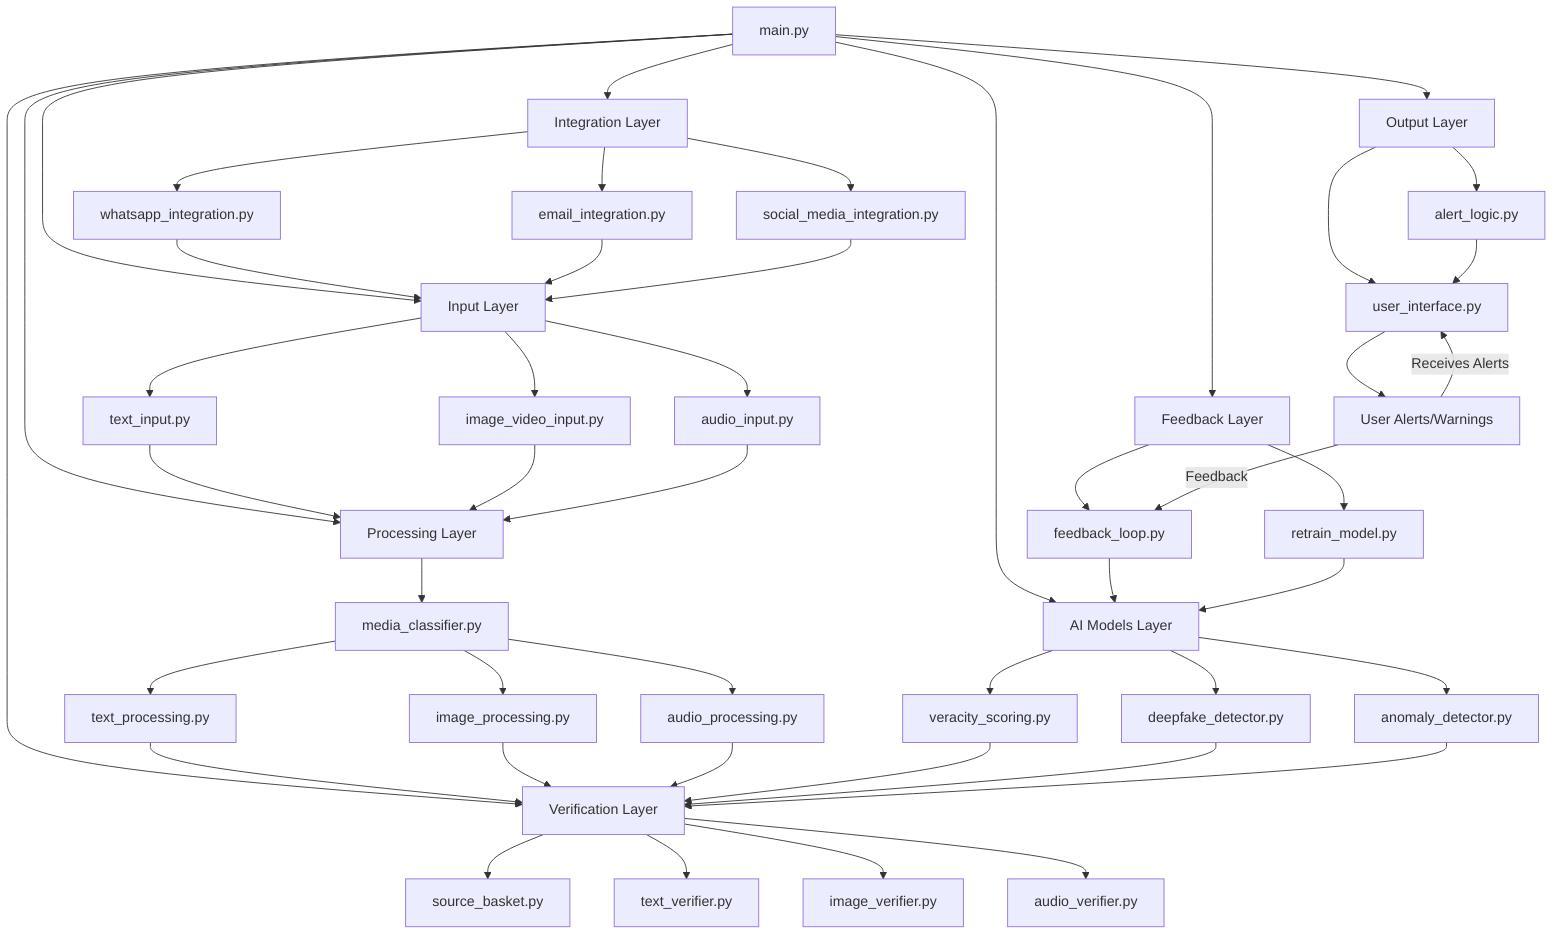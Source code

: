 graph TD
    %% Main Entry
    A[main.py] --> B1[Input Layer]
    A --> C1[Processing Layer]
    A --> D1[Verification Layer]
    A --> E1[AI Models Layer]
    A --> F1[Output Layer]
    A --> G1[Feedback Layer]
    A --> H1[Integration Layer]

    %% Input Layer
    B1 --> B2[text_input.py]
    B1 --> B3[image_video_input.py]
    B1 --> B4[audio_input.py]
    B2 --> C1
    B3 --> C1
    B4 --> C1

    %% Processing Layer
    C1 --> C2[media_classifier.py]
    C2 --> C3[text_processing.py]
    C2 --> C4[image_processing.py]
    C2 --> C5[audio_processing.py]

    C3 --> D1
    C4 --> D1
    C5 --> D1

    %% Verification Layer
    D1 --> D2[source_basket.py]
    D1 --> D3[text_verifier.py]
    D1 --> D4[image_verifier.py]
    D1 --> D5[audio_verifier.py]

    %% AI Models Layer
    E1 --> E2[veracity_scoring.py]
    E1 --> E3[deepfake_detector.py]
    E1 --> E4[anomaly_detector.py]

    E2 --> D1
    E3 --> D1
    E4 --> D1

    %% Output Layer
    F1 --> F2[user_interface.py]
    F1 --> F3[alert_logic.py]

    F3 --> F2
    F2 --> User[User Alerts/Warnings]

    %% Feedback Layer
    G1 --> G2[feedback_loop.py]
    G1 --> G3[retrain_model.py]
    G2 --> E1
    G3 --> E1

    %% Integration Layer
    H1 --> H2[whatsapp_integration.py]
    H1 --> H3[email_integration.py]
    H1 --> H4[social_media_integration.py]

    H2 --> B1
    H3 --> B1
    H4 --> B1

    %% External Entities
    User -->|Feedback| G2
    User -->|Receives Alerts| F2